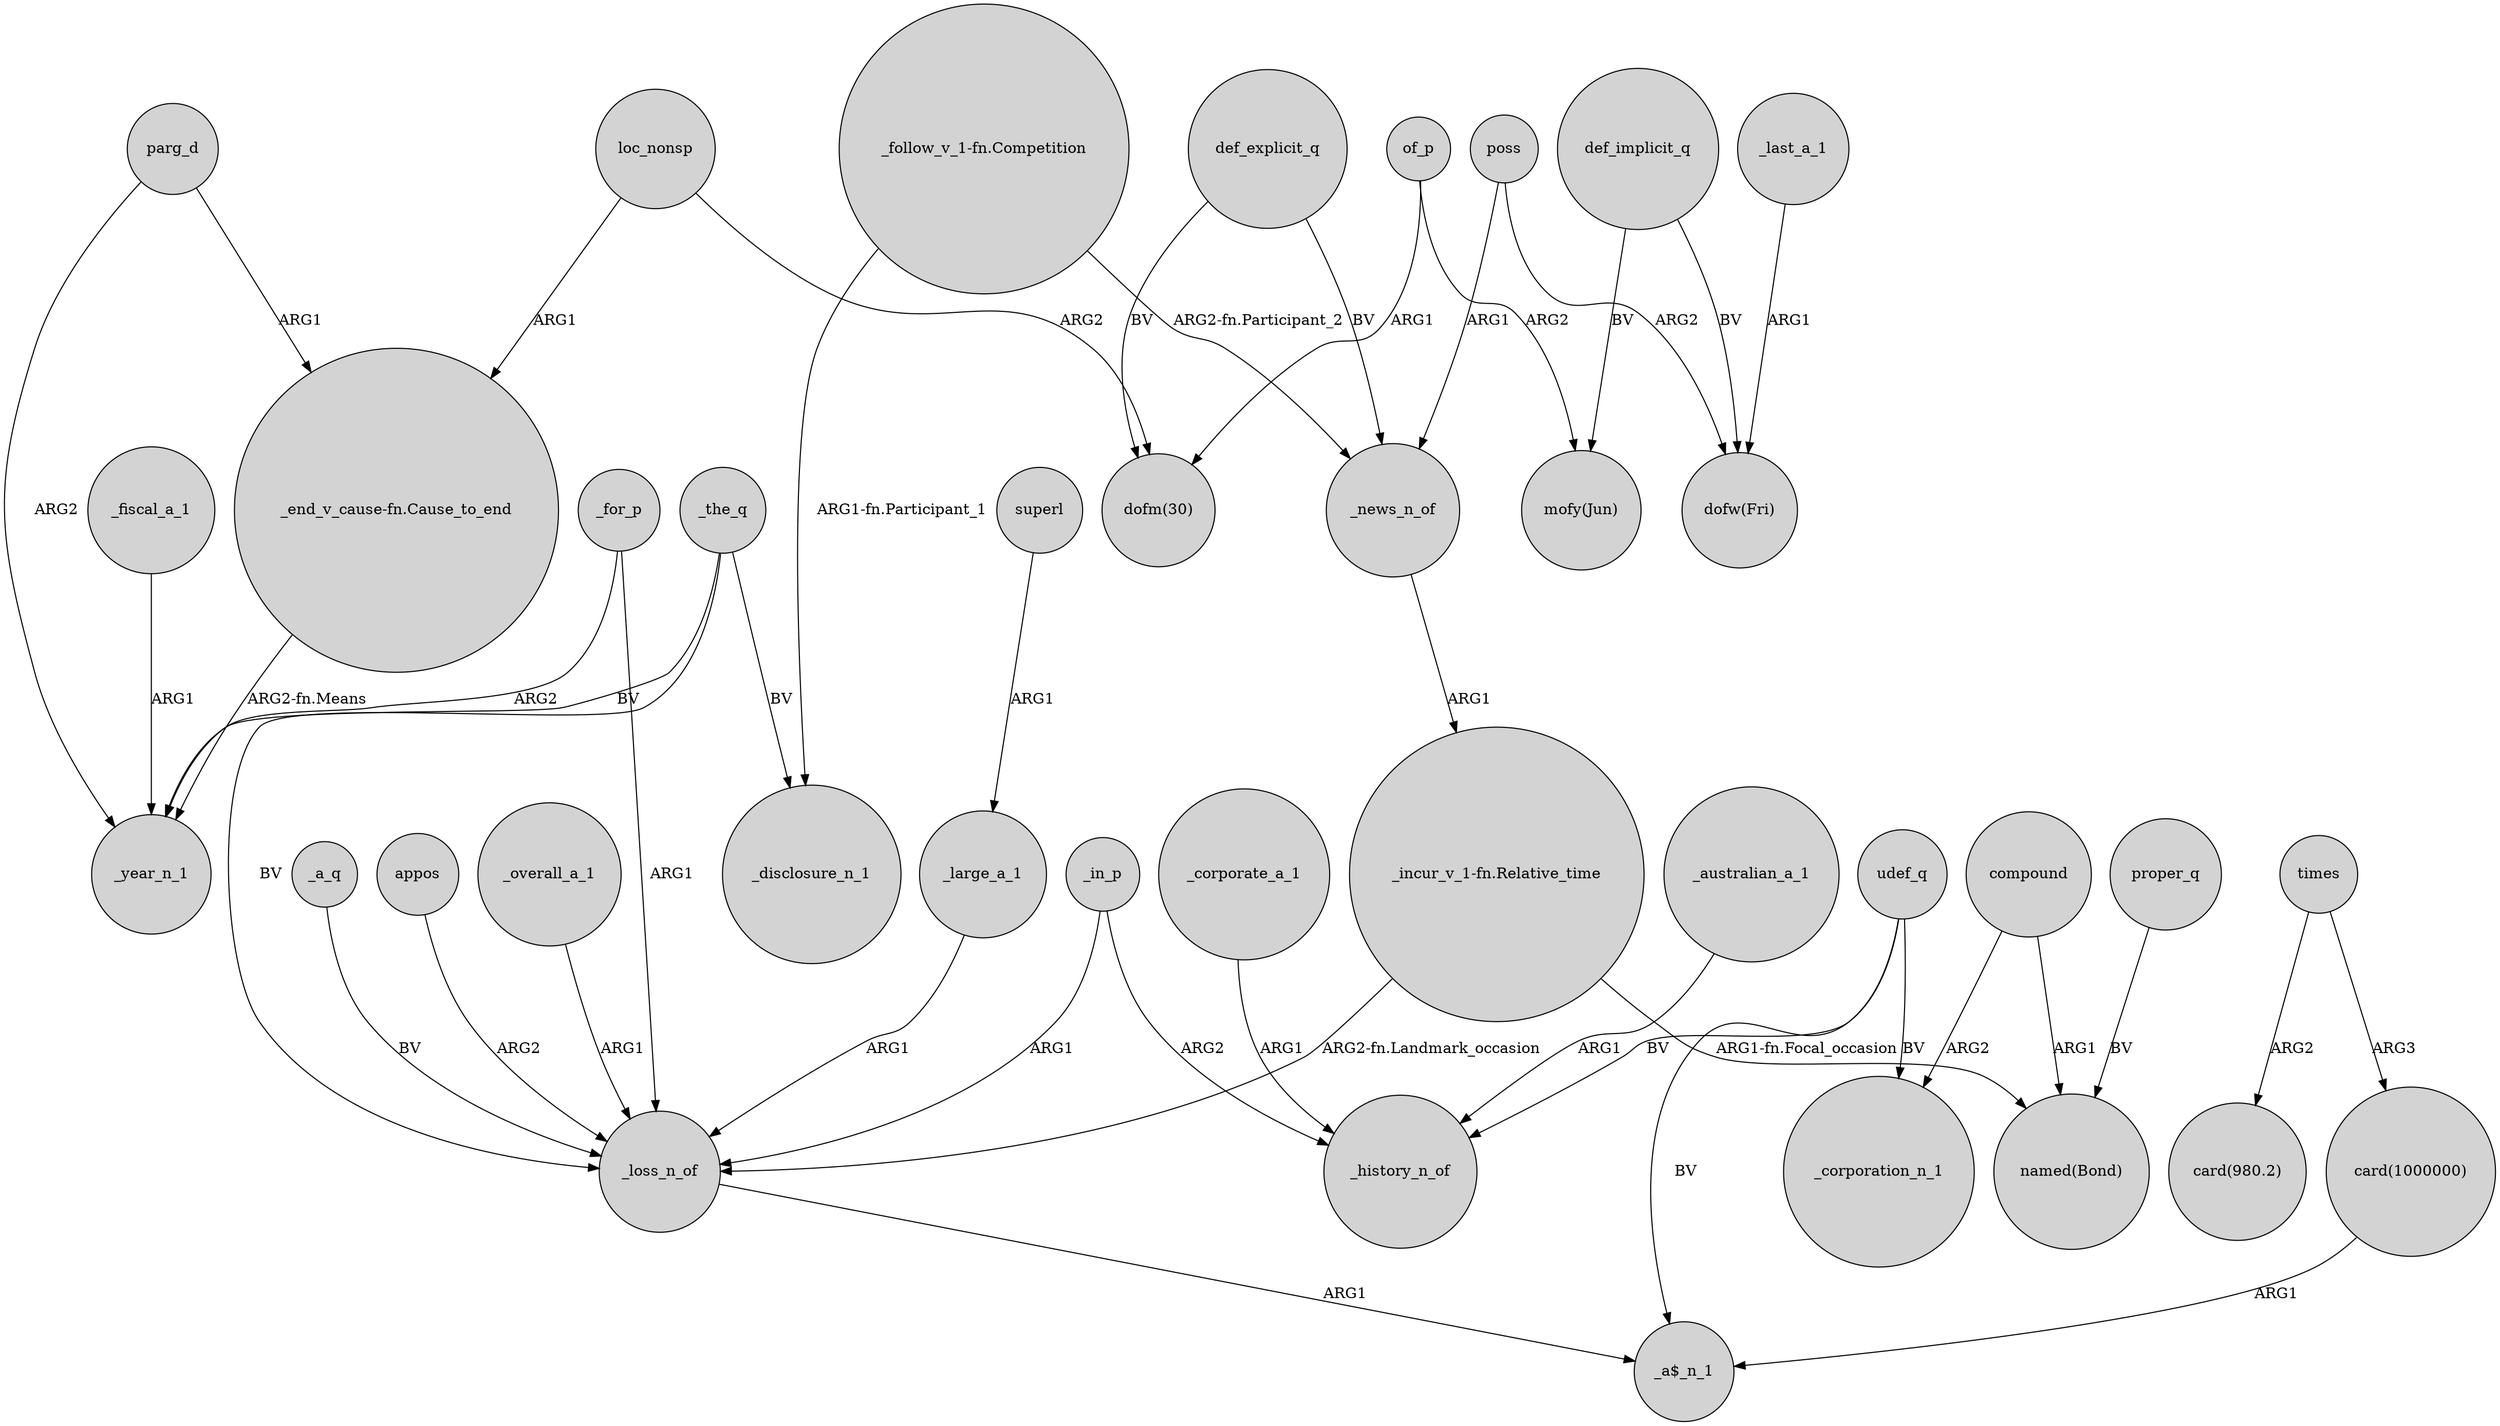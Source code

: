 digraph {
	node [shape=circle style=filled]
	parg_d -> "_end_v_cause-fn.Cause_to_end" [label=ARG1]
	_corporate_a_1 -> _history_n_of [label=ARG1]
	_a_q -> _loss_n_of [label=BV]
	udef_q -> _history_n_of [label=BV]
	"_follow_v_1-fn.Competition" -> _news_n_of [label="ARG2-fn.Participant_2"]
	_fiscal_a_1 -> _year_n_1 [label=ARG1]
	"_incur_v_1-fn.Relative_time" -> "named(Bond)" [label="ARG1-fn.Focal_occasion"]
	_the_q -> _loss_n_of [label=BV]
	_last_a_1 -> "dofw(Fri)" [label=ARG1]
	"_end_v_cause-fn.Cause_to_end" -> _year_n_1 [label="ARG2-fn.Means"]
	poss -> "dofw(Fri)" [label=ARG2]
	times -> "card(980.2)" [label=ARG2]
	_large_a_1 -> _loss_n_of [label=ARG1]
	times -> "card(1000000)" [label=ARG3]
	_in_p -> _loss_n_of [label=ARG1]
	def_explicit_q -> "dofm(30)" [label=BV]
	def_implicit_q -> "mofy(Jun)" [label=BV]
	appos -> _loss_n_of [label=ARG2]
	_australian_a_1 -> _history_n_of [label=ARG1]
	_overall_a_1 -> _loss_n_of [label=ARG1]
	proper_q -> "named(Bond)" [label=BV]
	_for_p -> _loss_n_of [label=ARG1]
	_the_q -> _year_n_1 [label=BV]
	_loss_n_of -> "_a$_n_1" [label=ARG1]
	def_implicit_q -> "dofw(Fri)" [label=BV]
	"card(1000000)" -> "_a$_n_1" [label=ARG1]
	"_follow_v_1-fn.Competition" -> _disclosure_n_1 [label="ARG1-fn.Participant_1"]
	_the_q -> _disclosure_n_1 [label=BV]
	loc_nonsp -> "_end_v_cause-fn.Cause_to_end" [label=ARG1]
	def_explicit_q -> _news_n_of [label=BV]
	poss -> _news_n_of [label=ARG1]
	compound -> "named(Bond)" [label=ARG1]
	compound -> _corporation_n_1 [label=ARG2]
	udef_q -> _corporation_n_1 [label=BV]
	parg_d -> _year_n_1 [label=ARG2]
	of_p -> "dofm(30)" [label=ARG1]
	_for_p -> _year_n_1 [label=ARG2]
	_news_n_of -> "_incur_v_1-fn.Relative_time" [label=ARG1]
	of_p -> "mofy(Jun)" [label=ARG2]
	loc_nonsp -> "dofm(30)" [label=ARG2]
	superl -> _large_a_1 [label=ARG1]
	"_incur_v_1-fn.Relative_time" -> _loss_n_of [label="ARG2-fn.Landmark_occasion"]
	_in_p -> _history_n_of [label=ARG2]
	udef_q -> "_a$_n_1" [label=BV]
}
